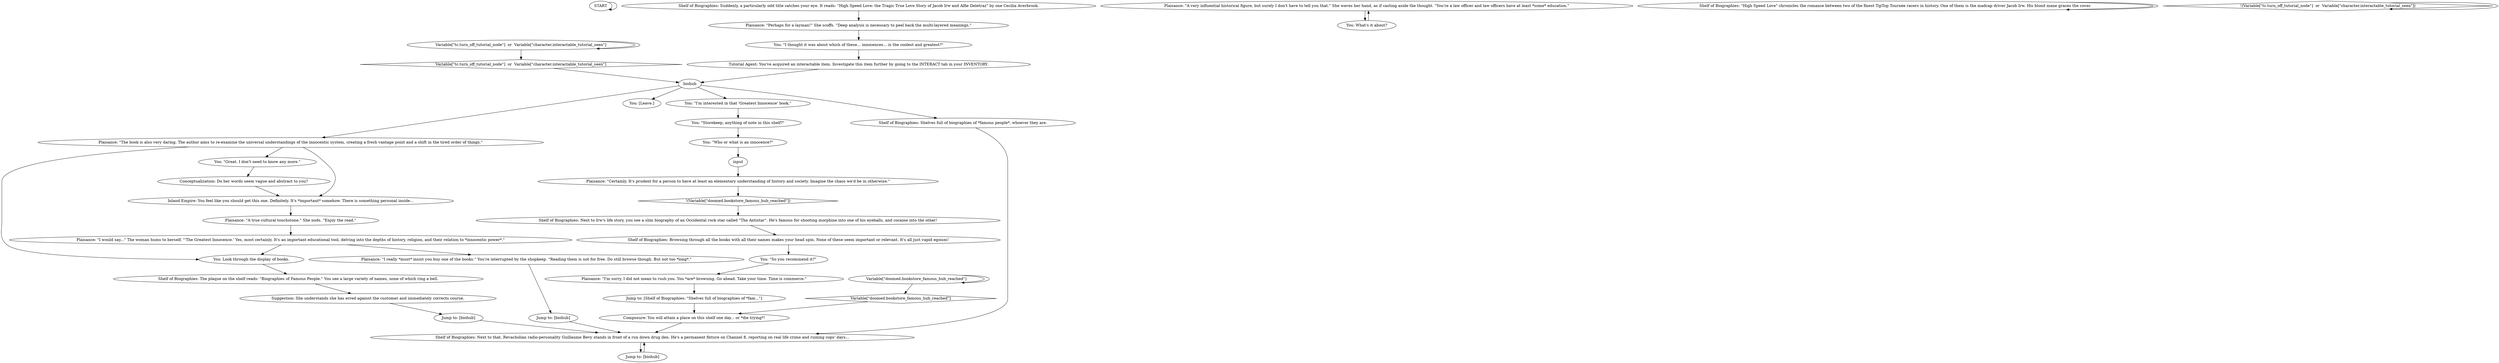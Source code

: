 # BOOKSTORE / BIOGRAPHIES
# Shelf full of biographies of famous people.
# ==================================================
digraph G {
	  0 [label="START"];
	  1 [label="input"];
	  2 [label="Plaisance: \"A very influential historical figure, but surely I don't have to tell you that.\" She waves her hand, as if casting aside the thought. \"You're a law officer and law officers have at least *some* education.\""];
	  3 [label="Shelf of Biographies: \"High Speed Love\" chronicles the romance between two of the finest TipTop Tournée racers in history. One of them is the madcap driver Jacob Irw. His blond mane graces the cover."];
	  4 [label="Shelf of Biographies: Next to Irw's life story, you see a slim biography of an Occidental rock star called \"The Antistar\". He's famous for shooting morphine into one of his eyeballs, and cocaine into the other!"];
	  5 [label="Shelf of Biographies: The plaque on the shelf reads: \"Biographies of Famous People.\" You see a large variety of names, none of which ring a bell."];
	  6 [label="Shelf of Biographies: Browsing through all the books with all their names makes your head spin. None of these seem important or relevant. It's all just vapid egoism!"];
	  7 [label="Shelf of Biographies: Next to that, Revacholian radio-personality Guillaume Bevy stands in front of a run down drug den. He's a permanent fixture on Channel 8, reporting on real life crime and ruining cops' days..."];
	  8 [label="biohub"];
	  9 [label="Jump to: [biohub]"];
	  10 [label="Plaisance: \"I really *must* insist you buy one of the books.\" You're interrupted by the shopkeep. \"Reading them is not for free. Do still browse though. But not too *long*.\""];
	  11 [label="You: \"Who or what is an innocence?\""];
	  12 [label="Plaisance: \"I would say...\" The woman hums to herself. \"'The Greatest Innocence.' Yes, most certainly. It's an important educational tool, delving into the depths of history, religion, and their relation to *innocentic power*.\""];
	  13 [label="Variable[\"tc.turn_off_tutorial_node\"]  or  Variable[\"character.interactable_tutorial_seen\"]"];
	  14 [label="Variable[\"tc.turn_off_tutorial_node\"]  or  Variable[\"character.interactable_tutorial_seen\"]", shape=diamond];
	  15 [label="!(Variable[\"tc.turn_off_tutorial_node\"]  or  Variable[\"character.interactable_tutorial_seen\"])", shape=diamond];
	  16 [label="Tutorial Agent: You've acquired an interactable item. Investigate this item further by going to the INTERACT tab in your INVENTORY."];
	  17 [label="Plaisance: \"Perhaps for a layman!\" She scoffs. \"Deep analysis is necessary to peel back the multi-layered meanings.\""];
	  18 [label="You: What's it about?"];
	  19 [label="Plaisance: \"The book is also very daring. The author aims to re-examine the universal understandings of the innocentic system, creating a fresh vantage point and a shift in the tired order of things.\""];
	  20 [label="You: [Leave.]"];
	  21 [label="You: \"I'm interested in that 'Greatest Innocence' book.\""];
	  22 [label="You: \"Storekeep, anything of note in this shelf?\""];
	  23 [label="Plaisance: \"A true cultural touchstone.\" She nods. \"Enjoy the read.\""];
	  24 [label="Jump to: [biohub]"];
	  25 [label="Suggestion: She understands she has erred against the customer and immediately corrects course."];
	  26 [label="Composure: You will attain a place on this shelf one day... or *die trying*!"];
	  27 [label="Shelf of Biographies: Shelves full of biographies of *famous people*, whoever they are."];
	  28 [label="You: Look through the display of books."];
	  29 [label="You: \"Great. I don't need to know any more.\""];
	  30 [label="You: \"I thought it was about which of these... innocences... is the coolest and greatest?\""];
	  31 [label="Conceptualization: Do her words seem vague and abstract to you?"];
	  32 [label="Jump to: [Shelf of Biographies: \"Shelves full of biographies of *fam...\"]"];
	  33 [label="Jump to: [biohub]"];
	  34 [label="Plaisance: \"I'm sorry, I did not mean to rush you. You *are* browsing. Go ahead. Take your time. Time is commerce.\""];
	  35 [label="Plaisance: \"Certainly. It's prudent for a person to have at least an elementary understanding of history and society. Imagine the chaos we'd be in otherwise.\""];
	  36 [label="Variable[\"doomed.bookstore_famous_hub_reached\"]"];
	  37 [label="Variable[\"doomed.bookstore_famous_hub_reached\"]", shape=diamond];
	  38 [label="!(Variable[\"doomed.bookstore_famous_hub_reached\"])", shape=diamond];
	  39 [label="Inland Empire: You feel like you should get this one. Definitely. It's *important* somehow. There is something personal inside..."];
	  40 [label="You: \"So you recommend it?\""];
	  41 [label="Shelf of Biographies: Suddenly, a particularly odd title catches your eye. It reads: \"High Speed Love: the Tragic True Love Story of Jacob Irw and Alfie Deletraz\" by one Cecilia Averbrook."];
	  0 -> 0
	  1 -> 35
	  2 -> 18
	  3 -> 3
	  4 -> 6
	  5 -> 25
	  6 -> 40
	  7 -> 9
	  8 -> 19
	  8 -> 27
	  8 -> 20
	  8 -> 21
	  9 -> 7
	  10 -> 24
	  11 -> 1
	  12 -> 10
	  12 -> 28
	  13 -> 13
	  13 -> 14
	  14 -> 8
	  15 -> 15
	  16 -> 8
	  17 -> 30
	  18 -> 2
	  19 -> 28
	  19 -> 29
	  19 -> 39
	  21 -> 22
	  22 -> 11
	  23 -> 12
	  24 -> 7
	  25 -> 33
	  26 -> 7
	  27 -> 7
	  28 -> 5
	  29 -> 31
	  30 -> 16
	  31 -> 39
	  32 -> 26
	  33 -> 7
	  34 -> 32
	  35 -> 38
	  36 -> 36
	  36 -> 37
	  37 -> 26
	  38 -> 4
	  39 -> 23
	  40 -> 34
	  41 -> 17
}

